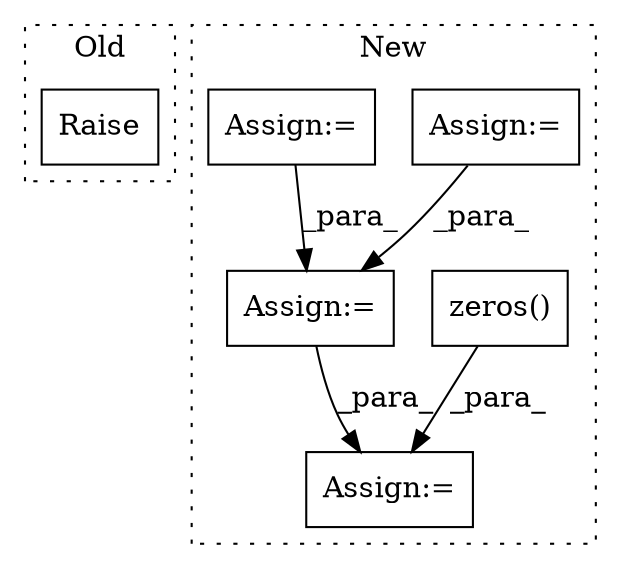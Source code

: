 digraph G {
subgraph cluster0 {
1 [label="Raise" a="91" s="1004" l="6" shape="box"];
label = "Old";
style="dotted";
}
subgraph cluster1 {
2 [label="zeros()" a="75" s="1182,1206" l="12,21" shape="box"];
3 [label="Assign:=" a="68" s="1621" l="4" shape="box"];
4 [label="Assign:=" a="68" s="1548" l="3" shape="box"];
5 [label="Assign:=" a="68" s="1291" l="3" shape="box"];
6 [label="Assign:=" a="68" s="1448" l="3" shape="box"];
label = "New";
style="dotted";
}
2 -> 3 [label="_para_"];
4 -> 3 [label="_para_"];
5 -> 4 [label="_para_"];
6 -> 4 [label="_para_"];
}